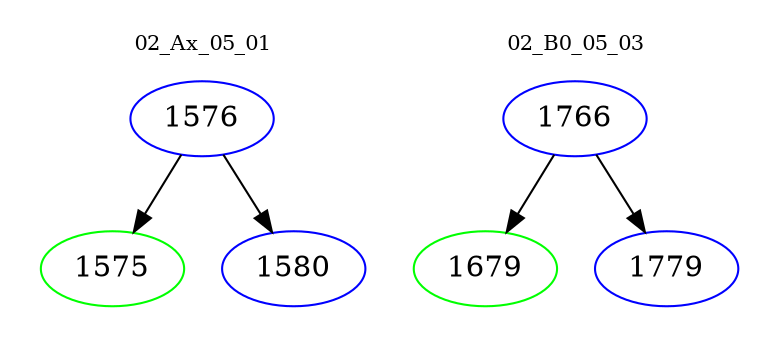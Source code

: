 digraph{
subgraph cluster_0 {
color = white
label = "02_Ax_05_01";
fontsize=10;
T0_1576 [label="1576", color="blue"]
T0_1576 -> T0_1575 [color="black"]
T0_1575 [label="1575", color="green"]
T0_1576 -> T0_1580 [color="black"]
T0_1580 [label="1580", color="blue"]
}
subgraph cluster_1 {
color = white
label = "02_B0_05_03";
fontsize=10;
T1_1766 [label="1766", color="blue"]
T1_1766 -> T1_1679 [color="black"]
T1_1679 [label="1679", color="green"]
T1_1766 -> T1_1779 [color="black"]
T1_1779 [label="1779", color="blue"]
}
}
